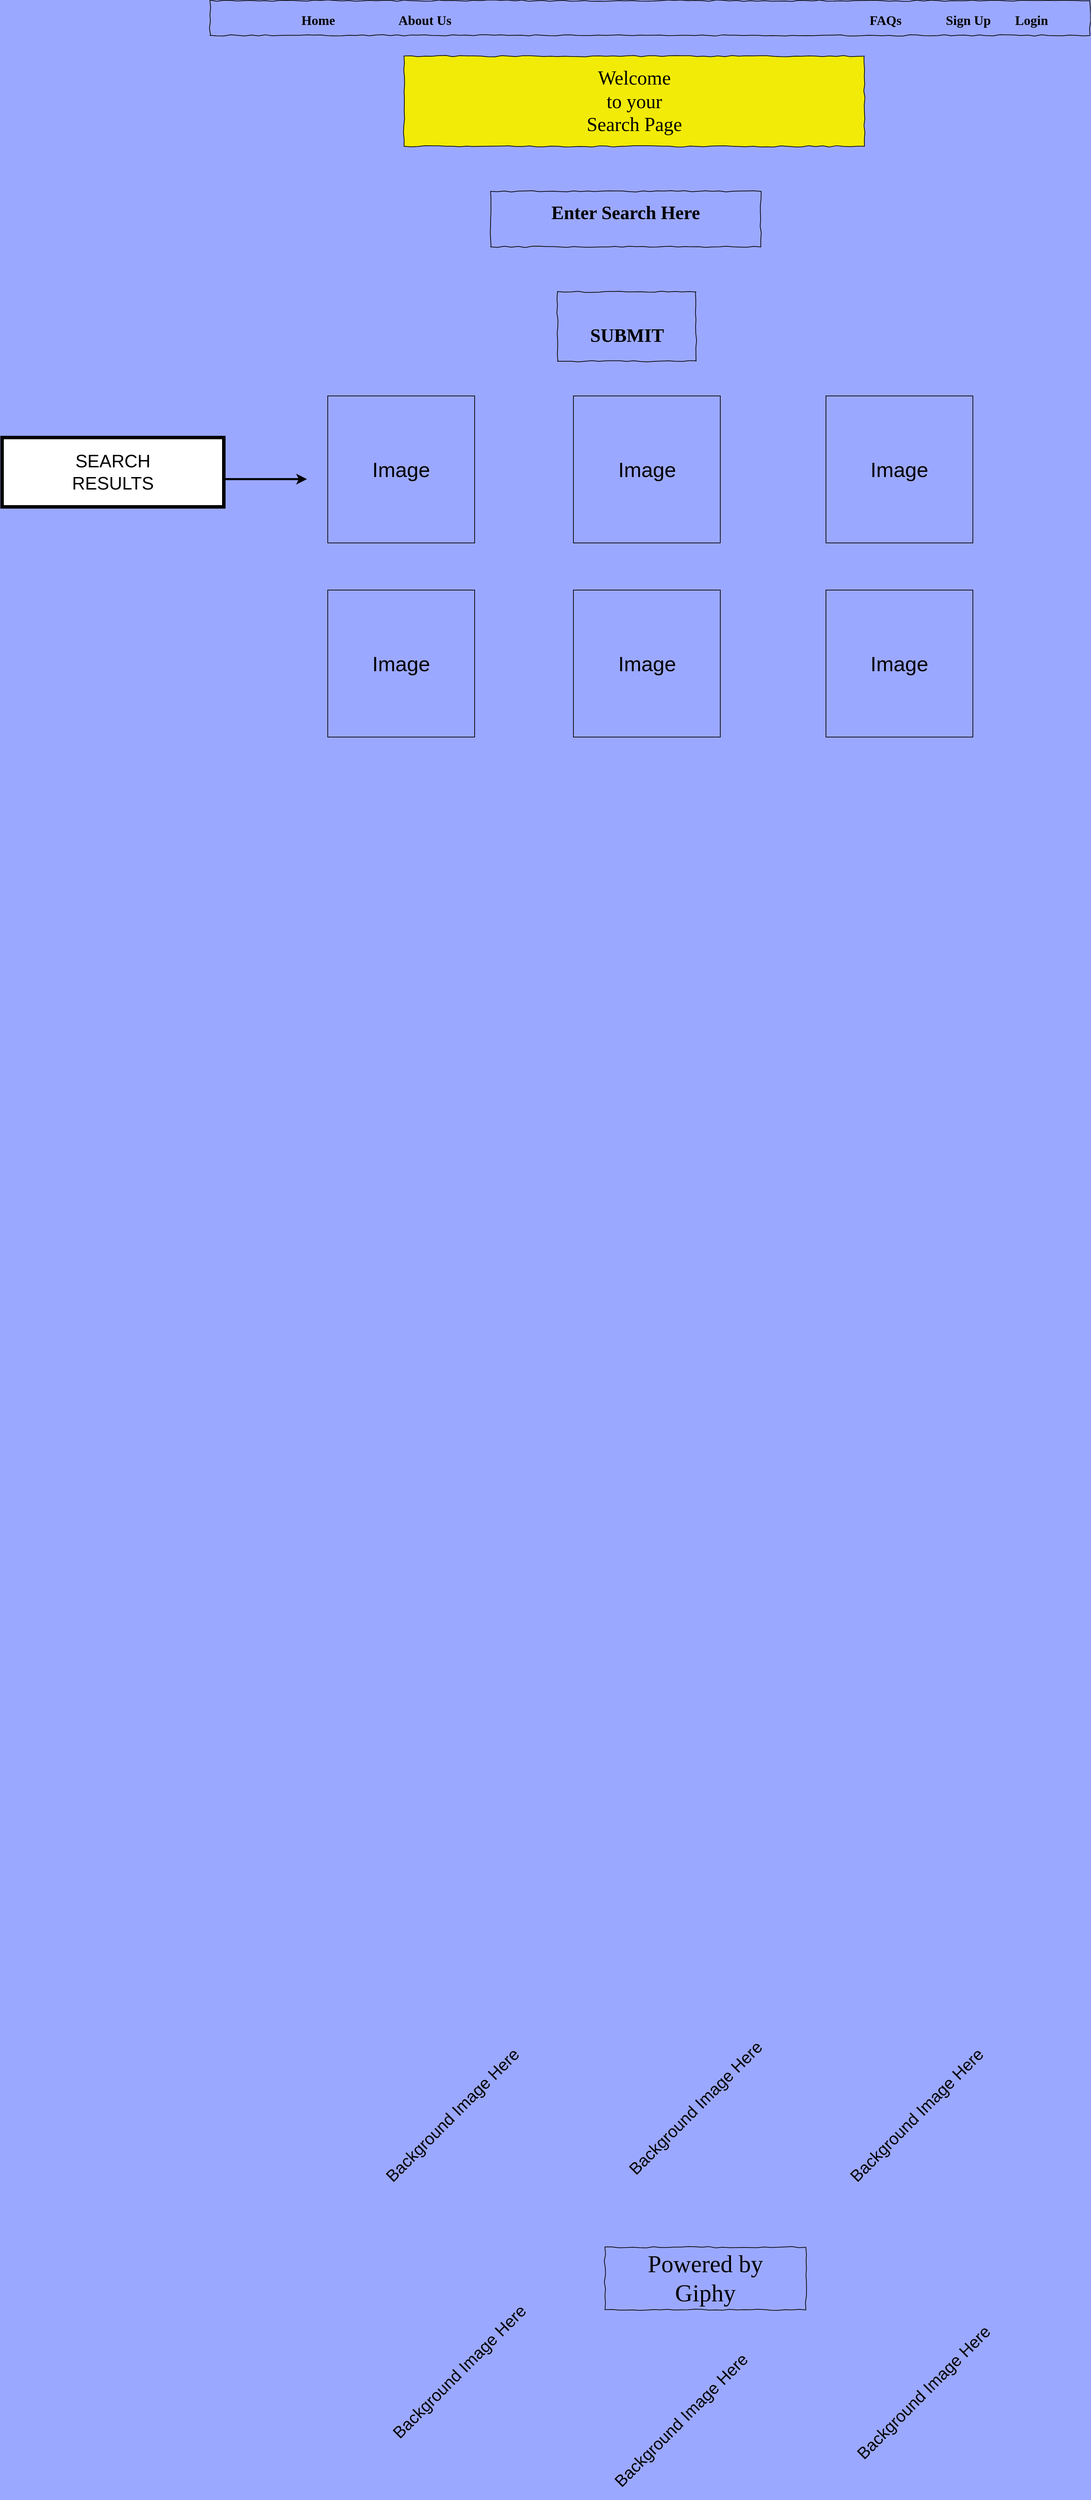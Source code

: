 <mxfile version="26.0.12">
  <diagram name="Page-1" id="03018318-947c-dd8e-b7a3-06fadd420f32">
    <mxGraphModel dx="3328" dy="2832" grid="1" gridSize="10" guides="1" tooltips="1" connect="1" arrows="1" fold="1" page="1" pageScale="1" pageWidth="1100" pageHeight="850" background="light-dark(#9BA8FF,#AF5E00)" math="0" shadow="0">
      <root>
        <mxCell id="0" />
        <mxCell id="1" parent="0" />
        <mxCell id="qnx-qQFVI4EazbDbDAeD-1" value="Welcome&lt;br&gt;to your&lt;br&gt;Search Page" style="whiteSpace=wrap;html=1;rounded=0;shadow=0;labelBackgroundColor=none;strokeWidth=1;fontFamily=Verdana;fontSize=28;align=center;comic=1;movable=1;resizable=1;rotatable=1;deletable=1;editable=1;locked=0;connectable=1;fillColor=#f2eb07;" parent="1" vertex="1">
          <mxGeometry x="230" y="-1510" width="664.5" height="130" as="geometry" />
        </mxCell>
        <mxCell id="677b7b8949515195-15" value="Enter Search Here" style="whiteSpace=wrap;html=1;rounded=0;shadow=0;labelBackgroundColor=none;strokeWidth=1;fillColor=none;fontFamily=Verdana;fontSize=27;align=center;verticalAlign=top;spacing=10;comic=1;fontStyle=1" parent="1" vertex="1">
          <mxGeometry x="355" y="-1315" width="390" height="80" as="geometry" />
        </mxCell>
        <mxCell id="vtvNTQiMUjeRlv-c8K5h-22" value="Powered by&lt;br style=&quot;font-size: 35px;&quot;&gt;Giphy" style="whiteSpace=wrap;html=1;rounded=0;shadow=0;labelBackgroundColor=none;strokeWidth=1;fillColor=none;fontFamily=Verdana;fontSize=35;align=center;comic=1;" parent="1" vertex="1">
          <mxGeometry x="520" y="1650" width="290" height="90" as="geometry" />
        </mxCell>
        <mxCell id="BtqfvfSYr6waK1xc0kBP-7" value="" style="group" parent="1" vertex="1" connectable="0">
          <mxGeometry x="120" y="-1210" width="931" height="492" as="geometry" />
        </mxCell>
        <mxCell id="BtqfvfSYr6waK1xc0kBP-16" value="" style="group" parent="BtqfvfSYr6waK1xc0kBP-7" vertex="1" connectable="0">
          <mxGeometry y="190" width="931" height="492" as="geometry" />
        </mxCell>
        <mxCell id="vtvNTQiMUjeRlv-c8K5h-32" value="Image" style="whiteSpace=wrap;html=1;aspect=fixed;fillColor=none;fontSize=30;" parent="BtqfvfSYr6waK1xc0kBP-16" vertex="1">
          <mxGeometry width="212" height="212" as="geometry" />
        </mxCell>
        <mxCell id="BtqfvfSYr6waK1xc0kBP-2" value="Image" style="whiteSpace=wrap;html=1;aspect=fixed;fillColor=none;fontSize=30;" parent="BtqfvfSYr6waK1xc0kBP-16" vertex="1">
          <mxGeometry x="719" width="212" height="212" as="geometry" />
        </mxCell>
        <mxCell id="BtqfvfSYr6waK1xc0kBP-3" value="Image" style="whiteSpace=wrap;html=1;aspect=fixed;fillColor=none;fontSize=30;" parent="BtqfvfSYr6waK1xc0kBP-16" vertex="1">
          <mxGeometry y="280" width="212" height="212" as="geometry" />
        </mxCell>
        <mxCell id="BtqfvfSYr6waK1xc0kBP-4" value="Image" style="whiteSpace=wrap;html=1;aspect=fixed;fillColor=none;fontSize=30;" parent="BtqfvfSYr6waK1xc0kBP-16" vertex="1">
          <mxGeometry x="354.5" y="280" width="212" height="212" as="geometry" />
        </mxCell>
        <mxCell id="BtqfvfSYr6waK1xc0kBP-5" value="Image" style="whiteSpace=wrap;html=1;aspect=fixed;fillColor=none;fontSize=30;" parent="BtqfvfSYr6waK1xc0kBP-16" vertex="1">
          <mxGeometry x="719" y="280" width="212" height="212" as="geometry" />
        </mxCell>
        <mxCell id="vtvNTQiMUjeRlv-c8K5h-38" value="Image" style="whiteSpace=wrap;html=1;aspect=fixed;fillColor=none;fontSize=30;" parent="BtqfvfSYr6waK1xc0kBP-16" vertex="1">
          <mxGeometry x="354.5" width="212" height="212" as="geometry" />
        </mxCell>
        <mxCell id="BtqfvfSYr6waK1xc0kBP-17" value="&lt;div style=&quot;text-align: justify; font-size: 27px;&quot;&gt;&lt;br&gt;&lt;/div&gt;&lt;div style=&quot;text-align: justify; font-size: 27px;&quot;&gt;SUBMIT&lt;/div&gt;" style="whiteSpace=wrap;html=1;rounded=0;shadow=0;labelBackgroundColor=none;strokeWidth=1;fillColor=none;fontFamily=Verdana;fontSize=27;align=center;verticalAlign=top;spacing=10;comic=1;fontStyle=1" parent="BtqfvfSYr6waK1xc0kBP-7" vertex="1">
          <mxGeometry x="331.5" y="40" width="200" height="100" as="geometry" />
        </mxCell>
        <mxCell id="BtqfvfSYr6waK1xc0kBP-18" value="Background Image Here" style="text;html=1;align=center;verticalAlign=middle;resizable=0;points=[];autosize=1;strokeColor=none;fillColor=none;rotation=-45;fontSize=24;" parent="1" vertex="1">
          <mxGeometry x="830" y="1440" width="280" height="40" as="geometry" />
        </mxCell>
        <mxCell id="BtqfvfSYr6waK1xc0kBP-20" value="Background Image Here" style="text;html=1;align=center;verticalAlign=middle;resizable=0;points=[];autosize=1;strokeColor=none;fillColor=none;rotation=-45;fontSize=24;" parent="1" vertex="1">
          <mxGeometry x="160" y="1440" width="280" height="40" as="geometry" />
        </mxCell>
        <mxCell id="BtqfvfSYr6waK1xc0kBP-23" value="Background Image Here" style="text;html=1;align=center;verticalAlign=middle;resizable=0;points=[];autosize=1;strokeColor=none;fillColor=none;rotation=-45;fontSize=24;" parent="1" vertex="1">
          <mxGeometry x="170" y="1810" width="280" height="40" as="geometry" />
        </mxCell>
        <mxCell id="BtqfvfSYr6waK1xc0kBP-24" value="Background Image Here" style="text;html=1;align=center;verticalAlign=middle;resizable=0;points=[];autosize=1;strokeColor=none;fillColor=none;rotation=-45;fontSize=24;" parent="1" vertex="1">
          <mxGeometry x="840" y="1840" width="280" height="40" as="geometry" />
        </mxCell>
        <mxCell id="BtqfvfSYr6waK1xc0kBP-25" value="Background Image Here" style="text;html=1;align=center;verticalAlign=middle;resizable=0;points=[];autosize=1;strokeColor=none;fillColor=none;rotation=-45;fontSize=24;" parent="1" vertex="1">
          <mxGeometry x="490" y="1880" width="280" height="40" as="geometry" />
        </mxCell>
        <mxCell id="BtqfvfSYr6waK1xc0kBP-26" value="Background Image Here" style="text;html=1;align=center;verticalAlign=middle;resizable=0;points=[];autosize=1;strokeColor=none;fillColor=none;rotation=-45;fontSize=24;" parent="1" vertex="1">
          <mxGeometry x="510.5" y="1430" width="280" height="40" as="geometry" />
        </mxCell>
        <mxCell id="IibhoSw21euSz1dwI6Z6-1" value="" style="group" vertex="1" connectable="0" parent="1">
          <mxGeometry x="-50" y="-1590" width="1270" height="50" as="geometry" />
        </mxCell>
        <mxCell id="677b7b8949515195-10" value="" style="whiteSpace=wrap;html=1;rounded=0;shadow=0;labelBackgroundColor=none;strokeWidth=1;fillColor=none;fontFamily=Verdana;fontSize=12;align=center;comic=1;" parent="IibhoSw21euSz1dwI6Z6-1" vertex="1">
          <mxGeometry width="1270" height="50" as="geometry" />
        </mxCell>
        <mxCell id="677b7b8949515195-11" value="Home" style="text;html=1;points=[];align=left;verticalAlign=top;spacingTop=-4;fontSize=19;fontFamily=Verdana;fontStyle=1" parent="IibhoSw21euSz1dwI6Z6-1" vertex="1">
          <mxGeometry x="130" y="15" width="80" height="20" as="geometry" />
        </mxCell>
        <mxCell id="677b7b8949515195-12" value="About Us" style="text;html=1;points=[];align=left;verticalAlign=top;spacingTop=-4;fontSize=19;fontFamily=Verdana;fontStyle=1" parent="IibhoSw21euSz1dwI6Z6-1" vertex="1">
          <mxGeometry x="270" y="15" width="60" height="20" as="geometry" />
        </mxCell>
        <mxCell id="677b7b8949515195-14" value="Login" style="text;html=1;points=[];align=left;verticalAlign=top;spacingTop=-4;fontSize=19;fontFamily=Verdana;fontStyle=1" parent="IibhoSw21euSz1dwI6Z6-1" vertex="1">
          <mxGeometry x="1160" y="15" width="60" height="20" as="geometry" />
        </mxCell>
        <mxCell id="BtqfvfSYr6waK1xc0kBP-8" value="FAQs" style="text;html=1;points=[];align=left;verticalAlign=top;spacingTop=-4;fontSize=19;fontFamily=Verdana;fontStyle=1" parent="IibhoSw21euSz1dwI6Z6-1" vertex="1">
          <mxGeometry x="950" y="15" width="60" height="20" as="geometry" />
        </mxCell>
        <mxCell id="BtqfvfSYr6waK1xc0kBP-9" value="Sign Up" style="text;html=1;points=[];align=left;verticalAlign=top;spacingTop=-4;fontSize=19;fontFamily=Verdana;fontStyle=1" parent="IibhoSw21euSz1dwI6Z6-1" vertex="1">
          <mxGeometry x="1060" y="15" width="60" height="20" as="geometry" />
        </mxCell>
        <mxCell id="IibhoSw21euSz1dwI6Z6-3" value="SEARCH&lt;div&gt;RESULTS&lt;/div&gt;" style="rounded=0;whiteSpace=wrap;html=1;strokeWidth=5;fontSize=26;" vertex="1" parent="1">
          <mxGeometry x="-350" y="-960" width="320" height="100" as="geometry" />
        </mxCell>
        <mxCell id="IibhoSw21euSz1dwI6Z6-7" value="" style="endArrow=classic;html=1;rounded=0;strokeWidth=3;" edge="1" parent="1">
          <mxGeometry width="50" height="50" relative="1" as="geometry">
            <mxPoint x="-30" y="-900" as="sourcePoint" />
            <mxPoint x="90" y="-900" as="targetPoint" />
          </mxGeometry>
        </mxCell>
      </root>
    </mxGraphModel>
  </diagram>
</mxfile>
